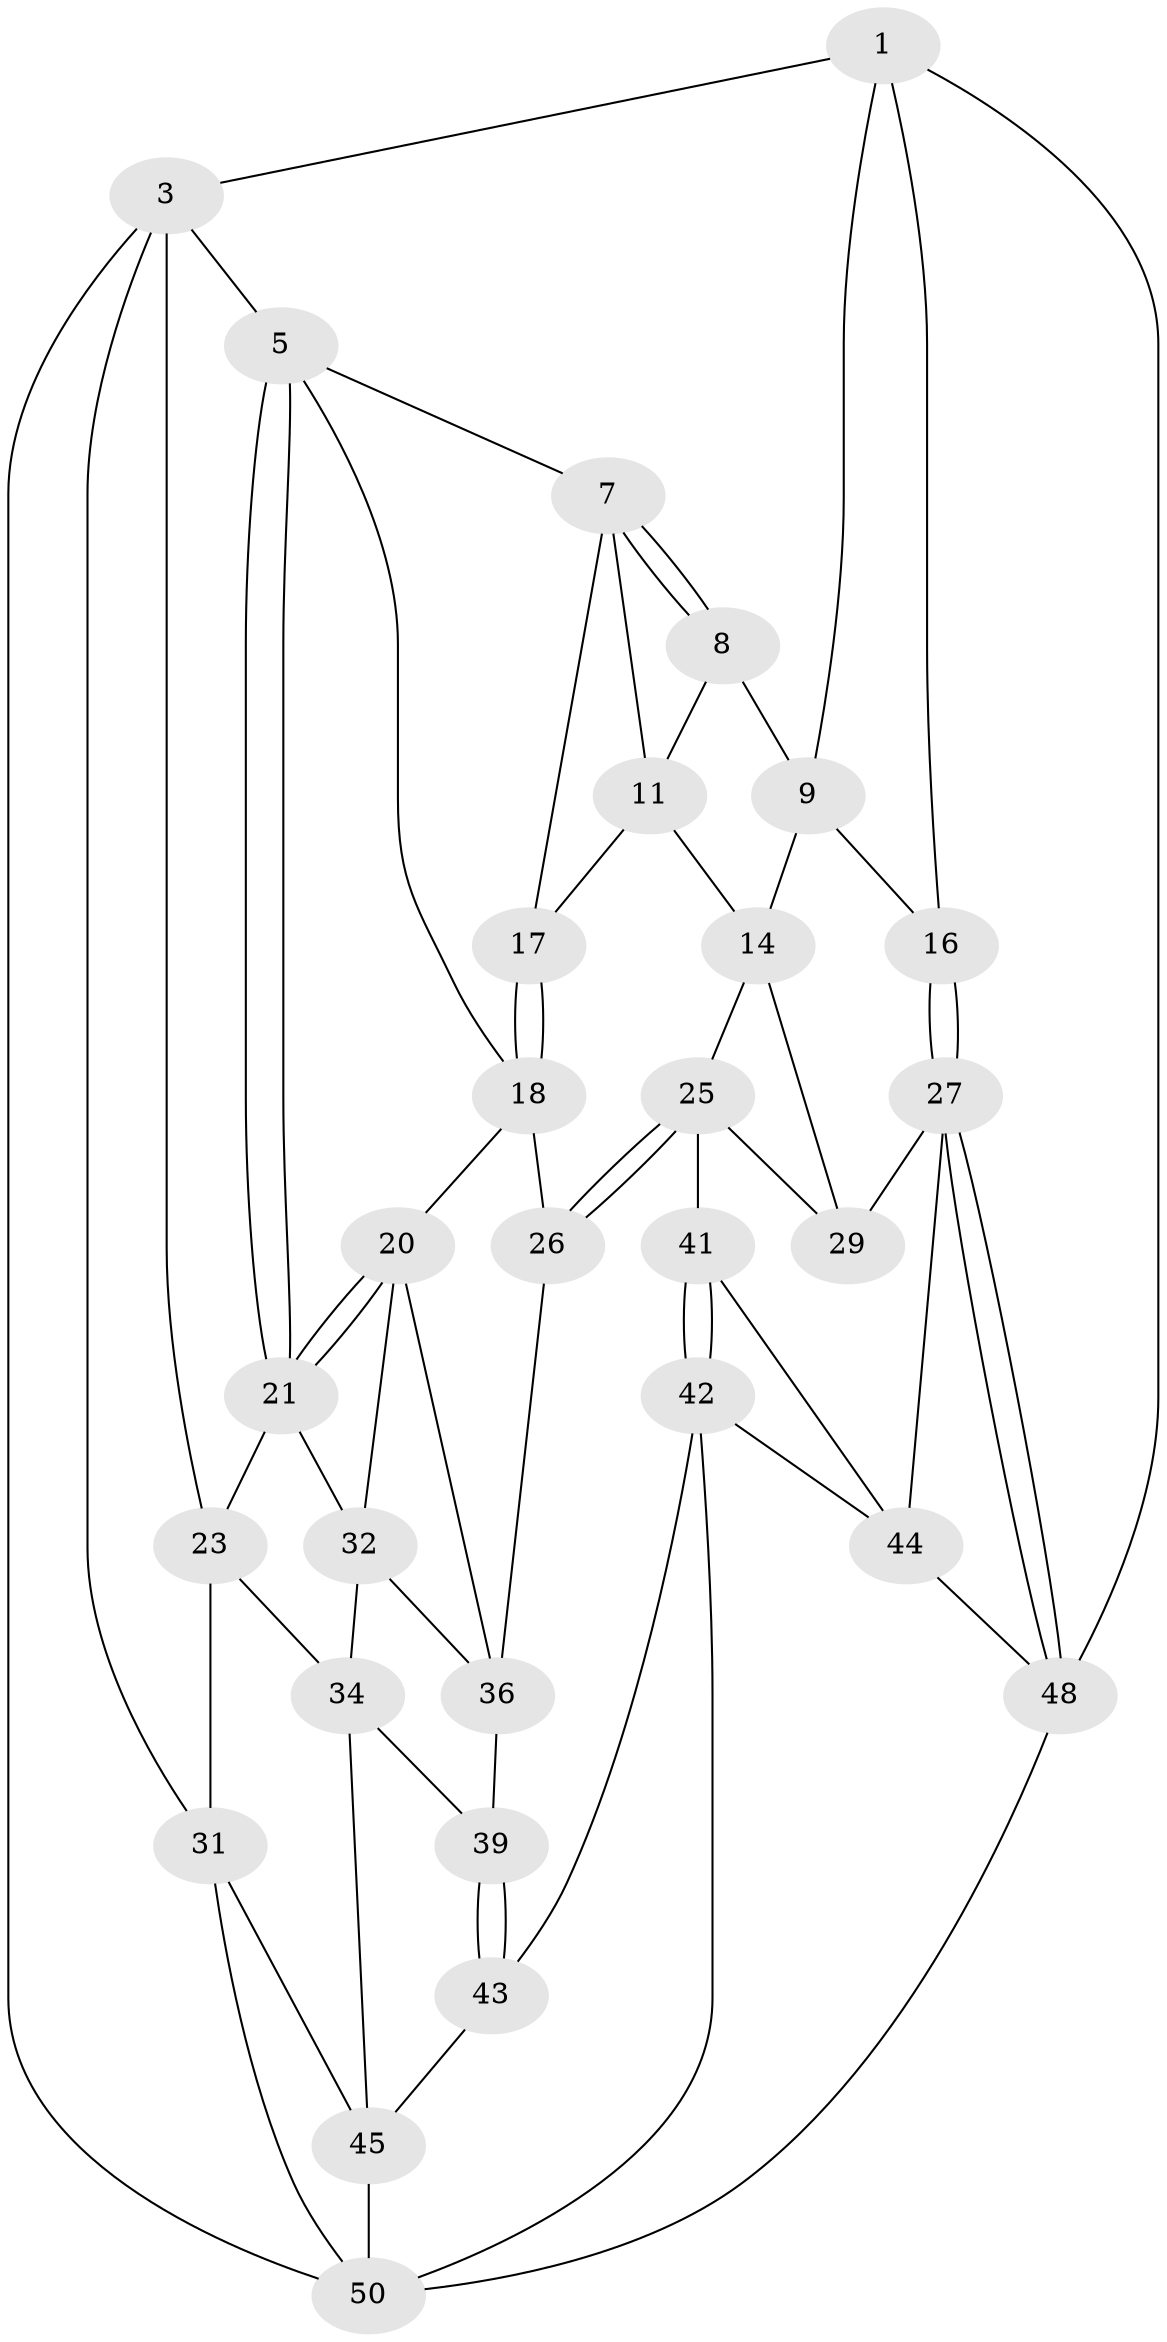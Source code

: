 // Generated by graph-tools (version 1.1) at 2025/24/03/03/25 07:24:38]
// undirected, 30 vertices, 66 edges
graph export_dot {
graph [start="1"]
  node [color=gray90,style=filled];
  1 [pos="+0.8449366756861164+0",super="+2"];
  3 [pos="+0+0",super="+4"];
  5 [pos="+0.28048101567318146+0",super="+6"];
  7 [pos="+0.4960847327028553+0",super="+12"];
  8 [pos="+0.6554955782349416+0",super="+10"];
  9 [pos="+0.8772944520285755+0.05476909588490667",super="+13"];
  11 [pos="+0.7463074600407743+0.11738387965828698",super="+15"];
  14 [pos="+0.8787688435215402+0.22646744396328014",super="+24"];
  16 [pos="+1+0.16934227071475547"];
  17 [pos="+0.6317943113001205+0.24712191850730872"];
  18 [pos="+0.5620495154943659+0.3317904276728034",super="+19"];
  20 [pos="+0.5556381919610964+0.347120924784263",super="+35"];
  21 [pos="+0.3574218898636171+0.23086093399722235",super="+22"];
  23 [pos="+0.1855048271657923+0.2706832227473009",super="+30"];
  25 [pos="+0.6436700350372137+0.4401310001224591",super="+38"];
  26 [pos="+0.5720647492805205+0.3722883785472755"];
  27 [pos="+1+0.5300830543021675",super="+28"];
  29 [pos="+0.9636697868306782+0.47266083275865756"];
  31 [pos="+0+0.5322563078138682",super="+46"];
  32 [pos="+0.26290326970574285+0.3047978886284547",super="+33"];
  34 [pos="+0.12131338575421743+0.5445767829017109",super="+40"];
  36 [pos="+0.25228797568814976+0.5113493206202033",super="+37"];
  39 [pos="+0.3702949309640398+0.5847813910837145"];
  41 [pos="+0.6621358627380629+0.6118222691314856"];
  42 [pos="+0.522858019040821+0.733599912799966",super="+51"];
  43 [pos="+0.5069471375896627+0.7387800143393909"];
  44 [pos="+0.8312270351977034+0.7608479112051997",super="+49"];
  45 [pos="+0.28275255595388804+0.8000664963247285",super="+47"];
  48 [pos="+1+1"];
  50 [pos="+0+1",super="+52"];
  1 -- 9;
  1 -- 16;
  1 -- 48;
  1 -- 3;
  3 -- 31;
  3 -- 50;
  3 -- 5;
  3 -- 23;
  5 -- 21;
  5 -- 21;
  5 -- 18;
  5 -- 7;
  7 -- 8;
  7 -- 8;
  7 -- 17;
  7 -- 11;
  8 -- 9;
  8 -- 11;
  9 -- 16;
  9 -- 14;
  11 -- 17;
  11 -- 14;
  14 -- 25;
  14 -- 29;
  16 -- 27;
  16 -- 27;
  17 -- 18;
  17 -- 18;
  18 -- 26;
  18 -- 20;
  20 -- 21;
  20 -- 21;
  20 -- 32;
  20 -- 36;
  21 -- 32;
  21 -- 23;
  23 -- 34;
  23 -- 31;
  25 -- 26;
  25 -- 26;
  25 -- 29;
  25 -- 41;
  26 -- 36;
  27 -- 48;
  27 -- 48;
  27 -- 44;
  27 -- 29;
  31 -- 50;
  31 -- 45;
  32 -- 34;
  32 -- 36;
  34 -- 45;
  34 -- 39;
  36 -- 39;
  39 -- 43;
  39 -- 43;
  41 -- 42;
  41 -- 42;
  41 -- 44;
  42 -- 43;
  42 -- 50;
  42 -- 44;
  43 -- 45;
  44 -- 48;
  45 -- 50;
  48 -- 50;
}
